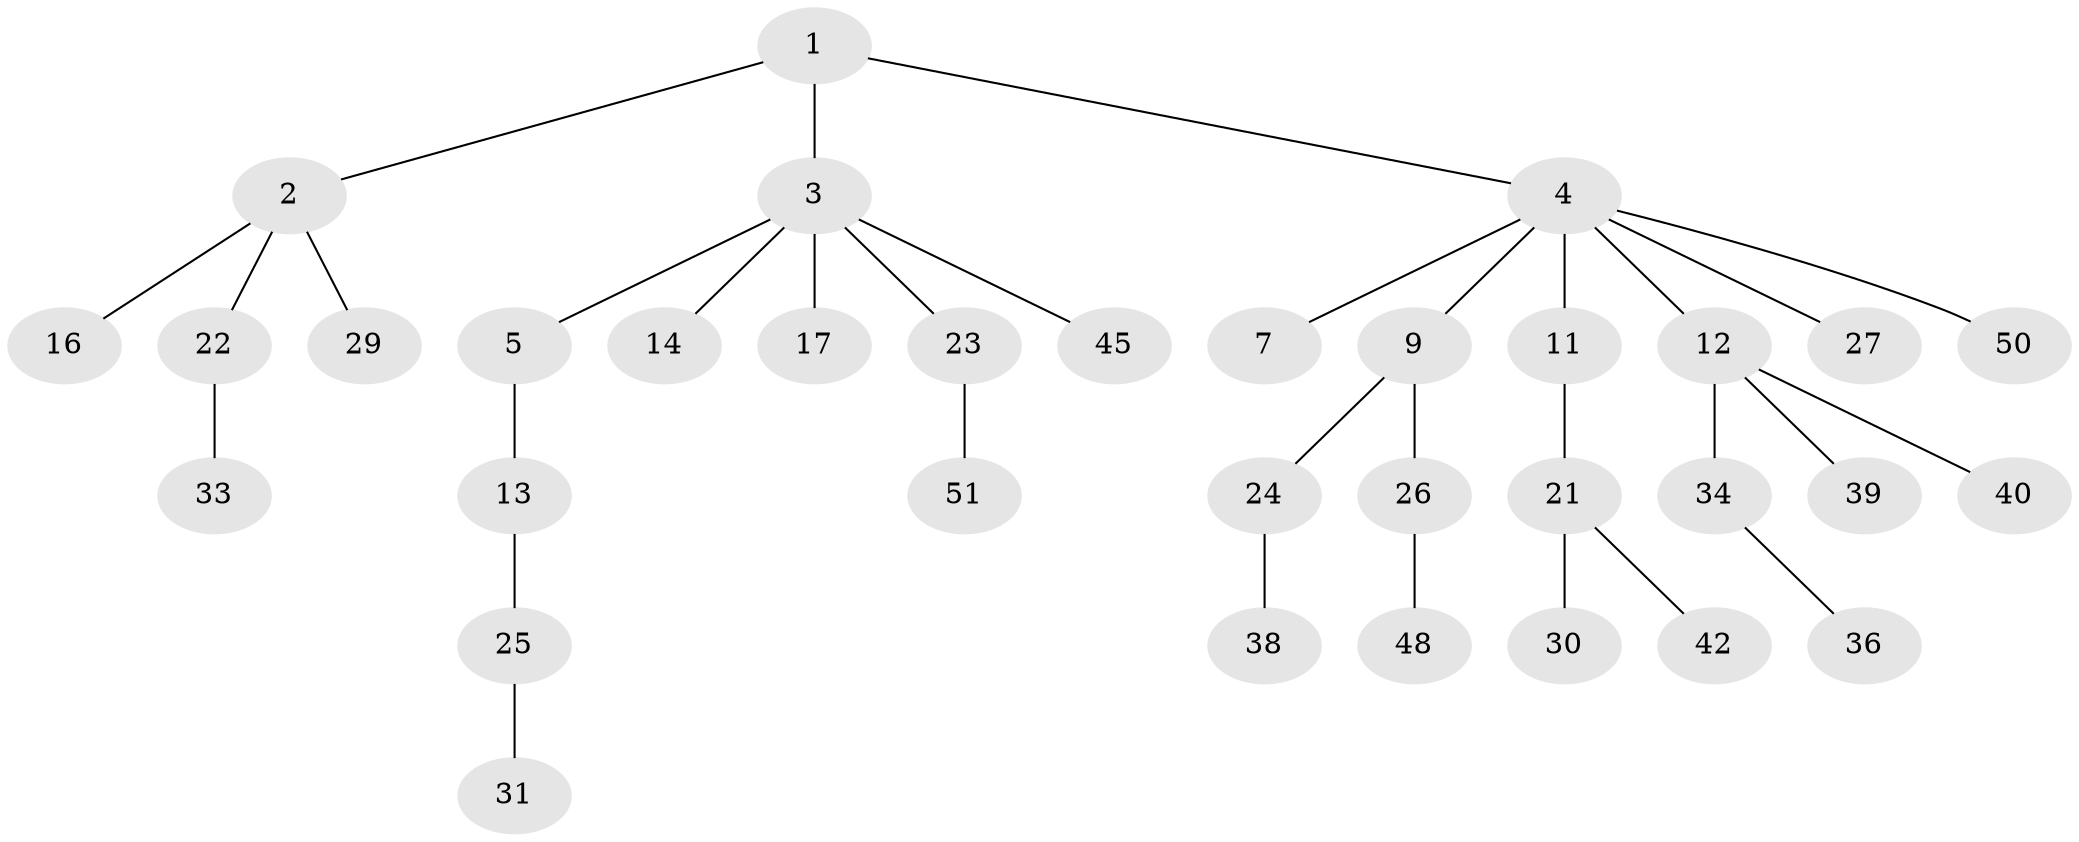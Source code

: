 // original degree distribution, {4: 0.07692307692307693, 3: 0.17307692307692307, 6: 0.038461538461538464, 2: 0.19230769230769232, 1: 0.5192307692307693}
// Generated by graph-tools (version 1.1) at 2025/11/02/27/25 16:11:28]
// undirected, 34 vertices, 33 edges
graph export_dot {
graph [start="1"]
  node [color=gray90,style=filled];
  1 [super="+8"];
  2 [super="+20"];
  3 [super="+6"];
  4 [super="+10"];
  5 [super="+28"];
  7;
  9 [super="+18"];
  11 [super="+19"];
  12 [super="+15"];
  13 [super="+52"];
  14;
  16;
  17 [super="+35"];
  21 [super="+41"];
  22;
  23 [super="+49"];
  24 [super="+43"];
  25;
  26 [super="+47"];
  27;
  29;
  30;
  31 [super="+32"];
  33 [super="+37"];
  34 [super="+44"];
  36 [super="+46"];
  38;
  39;
  40;
  42;
  45;
  48;
  50;
  51;
  1 -- 2;
  1 -- 3;
  1 -- 4;
  2 -- 16;
  2 -- 29;
  2 -- 22;
  3 -- 5;
  3 -- 14;
  3 -- 17;
  3 -- 45;
  3 -- 23;
  4 -- 7;
  4 -- 9;
  4 -- 11;
  4 -- 50;
  4 -- 27;
  4 -- 12;
  5 -- 13;
  9 -- 24;
  9 -- 26;
  11 -- 21;
  12 -- 34;
  12 -- 40;
  12 -- 39;
  13 -- 25;
  21 -- 30;
  21 -- 42;
  22 -- 33;
  23 -- 51;
  24 -- 38;
  25 -- 31;
  26 -- 48;
  34 -- 36;
}
